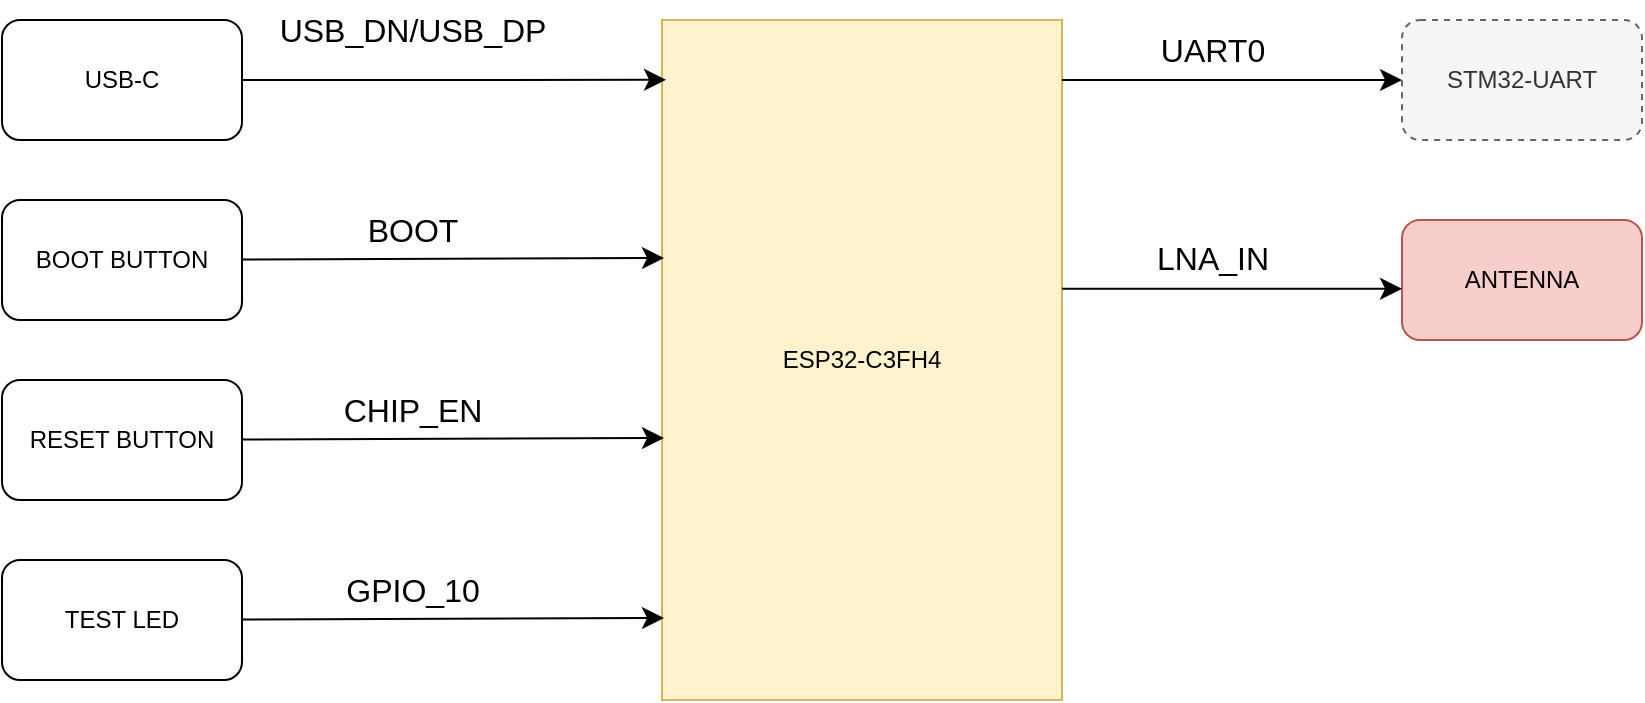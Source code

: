 <mxfile version="26.2.15">
  <diagram name="Page-1" id="f3A_aKgBy7DDzQGBdMqS">
    <mxGraphModel dx="2025" dy="665" grid="1" gridSize="10" guides="1" tooltips="1" connect="1" arrows="1" fold="1" page="1" pageScale="1" pageWidth="1169" pageHeight="1654" math="0" shadow="0">
      <root>
        <mxCell id="0" />
        <mxCell id="1" parent="0" />
        <mxCell id="zOAQyC9b1n6MCmylXdab-1" value="USB-C" style="rounded=1;whiteSpace=wrap;html=1;" parent="1" vertex="1">
          <mxGeometry x="-50" y="80" width="120" height="60" as="geometry" />
        </mxCell>
        <mxCell id="AAwqku-gjiyVytWTCLUe-1" value="ESP32-C3FH4" style="whiteSpace=wrap;html=1;fillColor=#fff2cc;strokeColor=#d6b656;" vertex="1" parent="1">
          <mxGeometry x="280" y="80" width="200" height="340" as="geometry" />
        </mxCell>
        <mxCell id="AAwqku-gjiyVytWTCLUe-2" style="edgeStyle=none;curved=1;rounded=0;orthogonalLoop=1;jettySize=auto;html=1;entryX=0.01;entryY=0.088;entryDx=0;entryDy=0;entryPerimeter=0;fontSize=12;startSize=8;endSize=8;" edge="1" parent="1" source="zOAQyC9b1n6MCmylXdab-1" target="AAwqku-gjiyVytWTCLUe-1">
          <mxGeometry relative="1" as="geometry" />
        </mxCell>
        <mxCell id="AAwqku-gjiyVytWTCLUe-3" value="USB_DN/USB_DP" style="text;html=1;align=center;verticalAlign=middle;resizable=0;points=[];autosize=1;strokeColor=none;fillColor=none;fontSize=16;" vertex="1" parent="1">
          <mxGeometry x="75" y="70" width="160" height="30" as="geometry" />
        </mxCell>
        <mxCell id="AAwqku-gjiyVytWTCLUe-5" value="BOOT BUTTON" style="rounded=1;whiteSpace=wrap;html=1;" vertex="1" parent="1">
          <mxGeometry x="-50" y="170" width="120" height="60" as="geometry" />
        </mxCell>
        <mxCell id="AAwqku-gjiyVytWTCLUe-6" style="edgeStyle=none;curved=1;rounded=0;orthogonalLoop=1;jettySize=auto;html=1;entryX=0.005;entryY=0.35;entryDx=0;entryDy=0;entryPerimeter=0;fontSize=12;startSize=8;endSize=8;" edge="1" parent="1" source="AAwqku-gjiyVytWTCLUe-5" target="AAwqku-gjiyVytWTCLUe-1">
          <mxGeometry relative="1" as="geometry" />
        </mxCell>
        <mxCell id="AAwqku-gjiyVytWTCLUe-7" value="BOOT" style="text;html=1;align=center;verticalAlign=middle;resizable=0;points=[];autosize=1;strokeColor=none;fillColor=none;fontSize=16;" vertex="1" parent="1">
          <mxGeometry x="120" y="170" width="70" height="30" as="geometry" />
        </mxCell>
        <mxCell id="AAwqku-gjiyVytWTCLUe-8" value="RESET BUTTON" style="rounded=1;whiteSpace=wrap;html=1;" vertex="1" parent="1">
          <mxGeometry x="-50" y="260" width="120" height="60" as="geometry" />
        </mxCell>
        <mxCell id="AAwqku-gjiyVytWTCLUe-9" style="edgeStyle=none;curved=1;rounded=0;orthogonalLoop=1;jettySize=auto;html=1;entryX=0.005;entryY=0.35;entryDx=0;entryDy=0;entryPerimeter=0;fontSize=12;startSize=8;endSize=8;" edge="1" parent="1" source="AAwqku-gjiyVytWTCLUe-8">
          <mxGeometry relative="1" as="geometry">
            <mxPoint x="281" y="289" as="targetPoint" />
          </mxGeometry>
        </mxCell>
        <mxCell id="AAwqku-gjiyVytWTCLUe-10" value="CHIP_EN" style="text;html=1;align=center;verticalAlign=middle;resizable=0;points=[];autosize=1;strokeColor=none;fillColor=none;fontSize=16;" vertex="1" parent="1">
          <mxGeometry x="110" y="260" width="90" height="30" as="geometry" />
        </mxCell>
        <mxCell id="AAwqku-gjiyVytWTCLUe-13" value="TEST LED" style="rounded=1;whiteSpace=wrap;html=1;" vertex="1" parent="1">
          <mxGeometry x="-50" y="350" width="120" height="60" as="geometry" />
        </mxCell>
        <mxCell id="AAwqku-gjiyVytWTCLUe-14" style="edgeStyle=none;curved=1;rounded=0;orthogonalLoop=1;jettySize=auto;html=1;entryX=0.005;entryY=0.35;entryDx=0;entryDy=0;entryPerimeter=0;fontSize=12;startSize=8;endSize=8;" edge="1" parent="1" source="AAwqku-gjiyVytWTCLUe-13">
          <mxGeometry relative="1" as="geometry">
            <mxPoint x="281" y="379" as="targetPoint" />
          </mxGeometry>
        </mxCell>
        <mxCell id="AAwqku-gjiyVytWTCLUe-15" value="GPIO_10" style="text;html=1;align=center;verticalAlign=middle;resizable=0;points=[];autosize=1;strokeColor=none;fillColor=none;fontSize=16;" vertex="1" parent="1">
          <mxGeometry x="110" y="350" width="90" height="30" as="geometry" />
        </mxCell>
        <mxCell id="AAwqku-gjiyVytWTCLUe-22" value="STM32-UART" style="rounded=1;whiteSpace=wrap;html=1;strokeColor=#666666;dashed=1;fillColor=#f5f5f5;fontColor=#333333;" vertex="1" parent="1">
          <mxGeometry x="650" y="80" width="120" height="60" as="geometry" />
        </mxCell>
        <mxCell id="AAwqku-gjiyVytWTCLUe-23" style="edgeStyle=none;curved=1;rounded=0;orthogonalLoop=1;jettySize=auto;html=1;fontSize=12;startSize=8;endSize=8;" edge="1" parent="1" target="AAwqku-gjiyVytWTCLUe-22">
          <mxGeometry relative="1" as="geometry">
            <mxPoint x="480" y="110" as="sourcePoint" />
          </mxGeometry>
        </mxCell>
        <mxCell id="AAwqku-gjiyVytWTCLUe-24" value="UART0" style="text;html=1;align=center;verticalAlign=middle;resizable=0;points=[];autosize=1;strokeColor=none;fillColor=none;fontSize=16;" vertex="1" parent="1">
          <mxGeometry x="515" y="80" width="80" height="30" as="geometry" />
        </mxCell>
        <mxCell id="AAwqku-gjiyVytWTCLUe-25" value="ANTENNA" style="rounded=1;whiteSpace=wrap;html=1;strokeColor=#b85450;fillColor=#f8cecc;" vertex="1" parent="1">
          <mxGeometry x="650" y="180" width="120" height="60" as="geometry" />
        </mxCell>
        <mxCell id="AAwqku-gjiyVytWTCLUe-26" style="edgeStyle=none;curved=1;rounded=0;orthogonalLoop=1;jettySize=auto;html=1;fontSize=12;startSize=8;endSize=8;" edge="1" parent="1">
          <mxGeometry relative="1" as="geometry">
            <mxPoint x="480" y="214.41" as="sourcePoint" />
            <mxPoint x="650" y="214.41" as="targetPoint" />
          </mxGeometry>
        </mxCell>
        <mxCell id="AAwqku-gjiyVytWTCLUe-27" value="LNA_IN" style="text;html=1;align=center;verticalAlign=middle;resizable=0;points=[];autosize=1;strokeColor=none;fillColor=none;fontSize=16;" vertex="1" parent="1">
          <mxGeometry x="515" y="184.41" width="80" height="30" as="geometry" />
        </mxCell>
      </root>
    </mxGraphModel>
  </diagram>
</mxfile>

